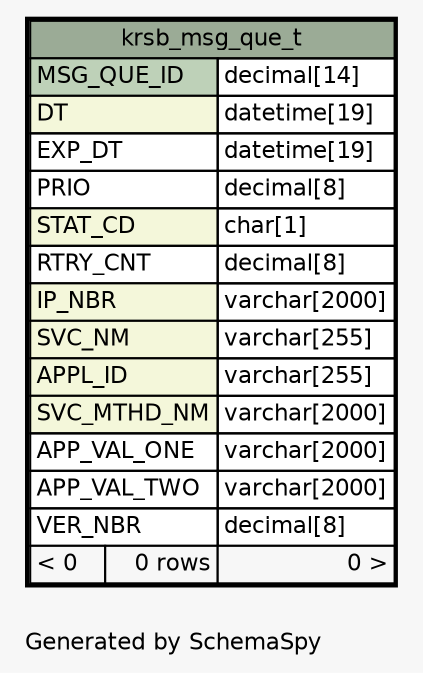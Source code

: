 // dot 2.28.0 on Mac OS X 10.7.2
// SchemaSpy rev 590
digraph "oneDegreeRelationshipsDiagram" {
  graph [
    rankdir="RL"
    bgcolor="#f7f7f7"
    label="\nGenerated by SchemaSpy"
    labeljust="l"
    nodesep="0.18"
    ranksep="0.46"
    fontname="Helvetica"
    fontsize="11"
  ];
  node [
    fontname="Helvetica"
    fontsize="11"
    shape="plaintext"
  ];
  edge [
    arrowsize="0.8"
  ];
  "krsb_msg_que_t" [
    label=<
    <TABLE BORDER="2" CELLBORDER="1" CELLSPACING="0" BGCOLOR="#ffffff">
      <TR><TD COLSPAN="3" BGCOLOR="#9bab96" ALIGN="CENTER">krsb_msg_que_t</TD></TR>
      <TR><TD PORT="MSG_QUE_ID" COLSPAN="2" BGCOLOR="#bed1b8" ALIGN="LEFT">MSG_QUE_ID</TD><TD PORT="MSG_QUE_ID.type" ALIGN="LEFT">decimal[14]</TD></TR>
      <TR><TD PORT="DT" COLSPAN="2" BGCOLOR="#f4f7da" ALIGN="LEFT">DT</TD><TD PORT="DT.type" ALIGN="LEFT">datetime[19]</TD></TR>
      <TR><TD PORT="EXP_DT" COLSPAN="2" ALIGN="LEFT">EXP_DT</TD><TD PORT="EXP_DT.type" ALIGN="LEFT">datetime[19]</TD></TR>
      <TR><TD PORT="PRIO" COLSPAN="2" ALIGN="LEFT">PRIO</TD><TD PORT="PRIO.type" ALIGN="LEFT">decimal[8]</TD></TR>
      <TR><TD PORT="STAT_CD" COLSPAN="2" BGCOLOR="#f4f7da" ALIGN="LEFT">STAT_CD</TD><TD PORT="STAT_CD.type" ALIGN="LEFT">char[1]</TD></TR>
      <TR><TD PORT="RTRY_CNT" COLSPAN="2" ALIGN="LEFT">RTRY_CNT</TD><TD PORT="RTRY_CNT.type" ALIGN="LEFT">decimal[8]</TD></TR>
      <TR><TD PORT="IP_NBR" COLSPAN="2" BGCOLOR="#f4f7da" ALIGN="LEFT">IP_NBR</TD><TD PORT="IP_NBR.type" ALIGN="LEFT">varchar[2000]</TD></TR>
      <TR><TD PORT="SVC_NM" COLSPAN="2" BGCOLOR="#f4f7da" ALIGN="LEFT">SVC_NM</TD><TD PORT="SVC_NM.type" ALIGN="LEFT">varchar[255]</TD></TR>
      <TR><TD PORT="APPL_ID" COLSPAN="2" BGCOLOR="#f4f7da" ALIGN="LEFT">APPL_ID</TD><TD PORT="APPL_ID.type" ALIGN="LEFT">varchar[255]</TD></TR>
      <TR><TD PORT="SVC_MTHD_NM" COLSPAN="2" BGCOLOR="#f4f7da" ALIGN="LEFT">SVC_MTHD_NM</TD><TD PORT="SVC_MTHD_NM.type" ALIGN="LEFT">varchar[2000]</TD></TR>
      <TR><TD PORT="APP_VAL_ONE" COLSPAN="2" ALIGN="LEFT">APP_VAL_ONE</TD><TD PORT="APP_VAL_ONE.type" ALIGN="LEFT">varchar[2000]</TD></TR>
      <TR><TD PORT="APP_VAL_TWO" COLSPAN="2" ALIGN="LEFT">APP_VAL_TWO</TD><TD PORT="APP_VAL_TWO.type" ALIGN="LEFT">varchar[2000]</TD></TR>
      <TR><TD PORT="VER_NBR" COLSPAN="2" ALIGN="LEFT">VER_NBR</TD><TD PORT="VER_NBR.type" ALIGN="LEFT">decimal[8]</TD></TR>
      <TR><TD ALIGN="LEFT" BGCOLOR="#f7f7f7">&lt; 0</TD><TD ALIGN="RIGHT" BGCOLOR="#f7f7f7">0 rows</TD><TD ALIGN="RIGHT" BGCOLOR="#f7f7f7">0 &gt;</TD></TR>
    </TABLE>>
    URL="krsb_msg_que_t.html"
    tooltip="krsb_msg_que_t"
  ];
}
